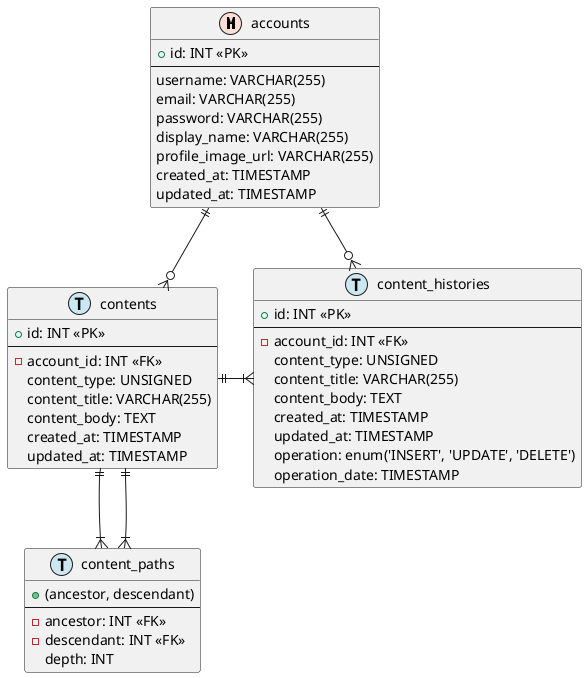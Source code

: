 @startuml

!define MASTER F9DFD5
!define TRANSACTION CAE7F2

entity accounts as "accounts" <<M,MASTER>> {
    + id: INT <<PK>>
    --
    username: VARCHAR(255)
    email: VARCHAR(255)
    password: VARCHAR(255)
    display_name: VARCHAR(255)
    profile_image_url: VARCHAR(255)
    created_at: TIMESTAMP
    updated_at: TIMESTAMP
}

entity contents as "contents" <<T,TRANSACTION>> {
    + id: INT <<PK>>
    --
    - account_id: INT <<FK>>
    content_type: UNSIGNED
    content_title: VARCHAR(255)
    content_body: TEXT
    created_at: TIMESTAMP
    updated_at: TIMESTAMP
}

entity content_histories as "content_histories" <<T,TRANSACTION>> {
    + id: INT <<PK>>
    --
    - account_id: INT <<FK>>
    content_type: UNSIGNED
    content_title: VARCHAR(255)
    content_body: TEXT
    created_at: TIMESTAMP
    updated_at: TIMESTAMP
    operation: enum('INSERT', 'UPDATE', 'DELETE')
    operation_date: TIMESTAMP
}

entity content_paths as "content_paths" <<T,TRANSACTION>> {
    + (ancestor, descendant)
    --
    - ancestor: INT <<FK>>
    - descendant: INT <<FK>>
    depth: INT
}

accounts ||--o{ contents
accounts ||--o{ content_histories
contents ||-right-|{ content_histories
contents ||--|{ content_paths
contents ||--|{ content_paths

@enduml
